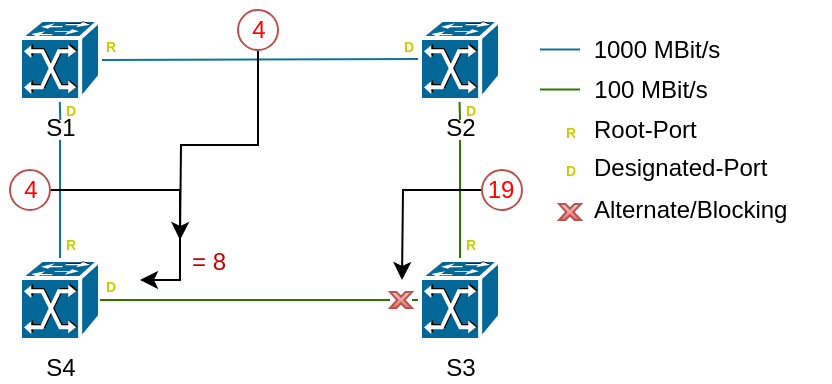 <mxfile version="26.2.15">
  <diagram name="Seite-1" id="zcQzM7zWxxE1rH9N4oyX">
    <mxGraphModel dx="460" dy="347" grid="1" gridSize="10" guides="1" tooltips="1" connect="1" arrows="1" fold="1" page="1" pageScale="1" pageWidth="827" pageHeight="1169" math="0" shadow="0">
      <root>
        <mxCell id="0" />
        <mxCell id="1" parent="0" />
        <mxCell id="eauMmy8dm-vdrQA_N5DQ-1" value="" style="endArrow=none;html=1;rounded=0;exitX=1;exitY=0.5;exitDx=0;exitDy=0;exitPerimeter=0;entryX=0;entryY=0.5;entryDx=0;entryDy=0;entryPerimeter=0;fillColor=#b1ddf0;strokeColor=#10739e;" parent="1" source="eauMmy8dm-vdrQA_N5DQ-14" edge="1">
          <mxGeometry width="50" height="50" relative="1" as="geometry">
            <mxPoint x="360" y="340" as="sourcePoint" />
            <mxPoint x="480" y="339.5" as="targetPoint" />
          </mxGeometry>
        </mxCell>
        <mxCell id="eauMmy8dm-vdrQA_N5DQ-2" value="" style="endArrow=none;html=1;rounded=0;entryX=0.5;entryY=0;entryDx=0;entryDy=0;entryPerimeter=0;fillColor=#60a917;strokeColor=#2D7600;" parent="1" target="eauMmy8dm-vdrQA_N5DQ-12" edge="1">
          <mxGeometry width="50" height="50" relative="1" as="geometry">
            <mxPoint x="500" y="380" as="sourcePoint" />
            <mxPoint x="500" y="400" as="targetPoint" />
          </mxGeometry>
        </mxCell>
        <mxCell id="eauMmy8dm-vdrQA_N5DQ-3" value="" style="endArrow=none;html=1;rounded=0;fillColor=#60a917;strokeColor=#2D7600;" parent="1" edge="1">
          <mxGeometry width="50" height="50" relative="1" as="geometry">
            <mxPoint x="499.76" y="360" as="sourcePoint" />
            <mxPoint x="500" y="370" as="targetPoint" />
          </mxGeometry>
        </mxCell>
        <mxCell id="eauMmy8dm-vdrQA_N5DQ-4" value="" style="endArrow=none;html=1;rounded=0;fillColor=#b1ddf0;strokeColor=#10739e;" parent="1" edge="1">
          <mxGeometry width="50" height="50" relative="1" as="geometry">
            <mxPoint x="299.88" y="360" as="sourcePoint" />
            <mxPoint x="300.12" y="370" as="targetPoint" />
          </mxGeometry>
        </mxCell>
        <mxCell id="eauMmy8dm-vdrQA_N5DQ-5" value="" style="endArrow=none;html=1;rounded=0;exitX=1;exitY=0.5;exitDx=0;exitDy=0;exitPerimeter=0;fillColor=#b1ddf0;strokeColor=#10739e;" parent="1" edge="1">
          <mxGeometry width="50" height="50" relative="1" as="geometry">
            <mxPoint x="540" y="334.76" as="sourcePoint" />
            <mxPoint x="560" y="334.76" as="targetPoint" />
          </mxGeometry>
        </mxCell>
        <mxCell id="eauMmy8dm-vdrQA_N5DQ-6" value="" style="endArrow=none;html=1;rounded=0;fontColor=#FFFFFF;fillColor=#60a917;strokeColor=#2D7600;" parent="1" edge="1">
          <mxGeometry width="50" height="50" relative="1" as="geometry">
            <mxPoint x="540" y="354.76" as="sourcePoint" />
            <mxPoint x="560" y="354.76" as="targetPoint" />
          </mxGeometry>
        </mxCell>
        <mxCell id="eauMmy8dm-vdrQA_N5DQ-7" value="1000 MBit/s" style="text;html=1;align=center;verticalAlign=middle;resizable=0;points=[];autosize=1;strokeColor=none;fillColor=none;" parent="1" vertex="1">
          <mxGeometry x="553" y="320" width="90" height="30" as="geometry" />
        </mxCell>
        <mxCell id="eauMmy8dm-vdrQA_N5DQ-8" value="100&lt;span style=&quot;background-color: transparent; color: light-dark(rgb(0, 0, 0), rgb(255, 255, 255));&quot;&gt;&amp;nbsp;MBit/s&lt;/span&gt;" style="text;html=1;align=center;verticalAlign=middle;resizable=0;points=[];autosize=1;strokeColor=none;fillColor=none;" parent="1" vertex="1">
          <mxGeometry x="555" y="340" width="80" height="30" as="geometry" />
        </mxCell>
        <mxCell id="eauMmy8dm-vdrQA_N5DQ-9" value="" style="endArrow=none;html=1;rounded=0;exitX=1;exitY=0.5;exitDx=0;exitDy=0;exitPerimeter=0;entryX=0;entryY=0.5;entryDx=0;entryDy=0;entryPerimeter=0;fontColor=#FFFFFF;fillColor=#60a917;strokeColor=#2D7600;" parent="1" source="eauMmy8dm-vdrQA_N5DQ-29" target="eauMmy8dm-vdrQA_N5DQ-12" edge="1">
          <mxGeometry width="50" height="50" relative="1" as="geometry">
            <mxPoint x="320" y="460" as="sourcePoint" />
            <mxPoint x="340" y="460" as="targetPoint" />
          </mxGeometry>
        </mxCell>
        <mxCell id="eauMmy8dm-vdrQA_N5DQ-10" value="" style="endArrow=none;html=1;rounded=0;entryX=0.5;entryY=0;entryDx=0;entryDy=0;entryPerimeter=0;fillColor=#b1ddf0;strokeColor=#10739e;" parent="1" target="eauMmy8dm-vdrQA_N5DQ-13" edge="1">
          <mxGeometry width="50" height="50" relative="1" as="geometry">
            <mxPoint x="300" y="380" as="sourcePoint" />
            <mxPoint x="300" y="412" as="targetPoint" />
          </mxGeometry>
        </mxCell>
        <mxCell id="eauMmy8dm-vdrQA_N5DQ-11" value="S2" style="shape=mxgraph.cisco.switches.atm_fast_gigabit_etherswitch;sketch=0;html=1;pointerEvents=1;dashed=0;fillColor=#036897;strokeColor=#ffffff;strokeWidth=2;verticalLabelPosition=bottom;verticalAlign=top;align=center;outlineConnect=0;" parent="1" vertex="1">
          <mxGeometry x="480" y="320" width="40" height="40" as="geometry" />
        </mxCell>
        <mxCell id="eauMmy8dm-vdrQA_N5DQ-12" value="S3" style="shape=mxgraph.cisco.switches.atm_fast_gigabit_etherswitch;sketch=0;html=1;pointerEvents=1;dashed=0;fillColor=#036897;strokeColor=#ffffff;strokeWidth=2;verticalLabelPosition=bottom;verticalAlign=top;align=center;outlineConnect=0;" parent="1" vertex="1">
          <mxGeometry x="480" y="440" width="40" height="40" as="geometry" />
        </mxCell>
        <mxCell id="eauMmy8dm-vdrQA_N5DQ-13" value="S4" style="shape=mxgraph.cisco.switches.atm_fast_gigabit_etherswitch;sketch=0;html=1;pointerEvents=1;dashed=0;fillColor=#036897;strokeColor=#ffffff;strokeWidth=2;verticalLabelPosition=bottom;verticalAlign=top;align=center;outlineConnect=0;" parent="1" vertex="1">
          <mxGeometry x="280" y="440" width="40" height="40" as="geometry" />
        </mxCell>
        <mxCell id="eauMmy8dm-vdrQA_N5DQ-14" value="S1" style="shape=mxgraph.cisco.switches.atm_fast_gigabit_etherswitch;sketch=0;html=1;pointerEvents=1;dashed=0;fillColor=#036897;strokeColor=#ffffff;strokeWidth=2;verticalLabelPosition=bottom;verticalAlign=top;align=center;outlineConnect=0;" parent="1" vertex="1">
          <mxGeometry x="280" y="320" width="40" height="40" as="geometry" />
        </mxCell>
        <mxCell id="eauMmy8dm-vdrQA_N5DQ-15" value="&lt;font style=&quot;color: rgb(255, 0, 0);&quot;&gt;4&lt;/font&gt;" style="text;html=1;align=center;verticalAlign=middle;resizable=0;points=[];autosize=1;strokeColor=none;fillColor=none;" parent="1" vertex="1">
          <mxGeometry x="384" y="310" width="30" height="30" as="geometry" />
        </mxCell>
        <mxCell id="eauMmy8dm-vdrQA_N5DQ-16" value="&lt;font style=&quot;color: rgb(255, 0, 0);&quot;&gt;19&lt;/font&gt;" style="text;html=1;align=center;verticalAlign=middle;resizable=0;points=[];autosize=1;strokeColor=none;fillColor=none;" parent="1" vertex="1">
          <mxGeometry x="500" y="390" width="40" height="30" as="geometry" />
        </mxCell>
        <mxCell id="eauMmy8dm-vdrQA_N5DQ-17" value="&lt;font style=&quot;color: rgb(255, 0, 0);&quot;&gt;4&lt;/font&gt;" style="text;html=1;align=center;verticalAlign=middle;resizable=0;points=[];autosize=1;strokeColor=none;fillColor=none;" parent="1" vertex="1">
          <mxGeometry x="270" y="390" width="30" height="30" as="geometry" />
        </mxCell>
        <mxCell id="eauMmy8dm-vdrQA_N5DQ-20" value="&lt;b&gt;&lt;font style=&quot;font-size: 7px; color: rgb(204, 204, 0);&quot;&gt;R&lt;/font&gt;&lt;/b&gt;" style="text;html=1;align=center;verticalAlign=middle;resizable=0;points=[];autosize=1;strokeColor=none;fillColor=none;" parent="1" vertex="1">
          <mxGeometry x="490" y="416" width="30" height="30" as="geometry" />
        </mxCell>
        <mxCell id="eauMmy8dm-vdrQA_N5DQ-22" value="&lt;b&gt;&lt;font style=&quot;font-size: 7px; color: rgb(204, 204, 0);&quot;&gt;R&lt;/font&gt;&lt;/b&gt;" style="text;html=1;align=center;verticalAlign=middle;resizable=0;points=[];autosize=1;strokeColor=none;fillColor=none;" parent="1" vertex="1">
          <mxGeometry x="310" y="317" width="30" height="30" as="geometry" />
        </mxCell>
        <mxCell id="eauMmy8dm-vdrQA_N5DQ-23" value="&lt;b&gt;&lt;font style=&quot;font-size: 7px; color: rgb(204, 204, 0);&quot;&gt;R&lt;/font&gt;&lt;/b&gt;" style="text;html=1;align=center;verticalAlign=middle;resizable=0;points=[];autosize=1;strokeColor=none;fillColor=none;" parent="1" vertex="1">
          <mxGeometry x="290" y="416" width="30" height="30" as="geometry" />
        </mxCell>
        <mxCell id="eauMmy8dm-vdrQA_N5DQ-24" value="&lt;b&gt;&lt;font style=&quot;font-size: 7px; color: rgb(204, 204, 0);&quot;&gt;D&lt;/font&gt;&lt;/b&gt;" style="text;html=1;align=center;verticalAlign=middle;resizable=0;points=[];autosize=1;strokeColor=none;fillColor=none;" parent="1" vertex="1">
          <mxGeometry x="490" y="349" width="30" height="30" as="geometry" />
        </mxCell>
        <mxCell id="eauMmy8dm-vdrQA_N5DQ-25" value="&lt;b&gt;&lt;font style=&quot;font-size: 7px; color: rgb(204, 204, 0);&quot;&gt;D&lt;/font&gt;&lt;/b&gt;" style="text;html=1;align=center;verticalAlign=middle;resizable=0;points=[];autosize=1;strokeColor=none;fillColor=none;" parent="1" vertex="1">
          <mxGeometry x="459" y="317" width="30" height="30" as="geometry" />
        </mxCell>
        <mxCell id="eauMmy8dm-vdrQA_N5DQ-27" value="&lt;b&gt;&lt;font style=&quot;font-size: 7px; color: rgb(204, 204, 0);&quot;&gt;D&lt;/font&gt;&lt;/b&gt;" style="text;html=1;align=center;verticalAlign=middle;resizable=0;points=[];autosize=1;strokeColor=none;fillColor=none;" parent="1" vertex="1">
          <mxGeometry x="310" y="437" width="30" height="30" as="geometry" />
        </mxCell>
        <mxCell id="eauMmy8dm-vdrQA_N5DQ-28" value="&lt;b&gt;&lt;font style=&quot;font-size: 7px; color: rgb(204, 204, 0);&quot;&gt;D&lt;/font&gt;&lt;/b&gt;" style="text;html=1;align=center;verticalAlign=middle;resizable=0;points=[];autosize=1;strokeColor=none;fillColor=none;" parent="1" vertex="1">
          <mxGeometry x="290" y="349" width="30" height="30" as="geometry" />
        </mxCell>
        <mxCell id="eauMmy8dm-vdrQA_N5DQ-30" value="" style="endArrow=none;html=1;rounded=0;exitX=1;exitY=0.5;exitDx=0;exitDy=0;exitPerimeter=0;entryX=0;entryY=0.5;entryDx=0;entryDy=0;entryPerimeter=0;fontColor=#FFFFFF;fillColor=#60a917;strokeColor=#2D7600;" parent="1" source="eauMmy8dm-vdrQA_N5DQ-13" target="eauMmy8dm-vdrQA_N5DQ-29" edge="1">
          <mxGeometry width="50" height="50" relative="1" as="geometry">
            <mxPoint x="320" y="460" as="sourcePoint" />
            <mxPoint x="480" y="460" as="targetPoint" />
          </mxGeometry>
        </mxCell>
        <mxCell id="eauMmy8dm-vdrQA_N5DQ-29" value="" style="verticalLabelPosition=bottom;verticalAlign=top;html=1;shape=mxgraph.basic.x;fillColor=#f8cecc;strokeColor=#b85450;gradientColor=#ea6b66;" parent="1" vertex="1">
          <mxGeometry x="465" y="456" width="11" height="8" as="geometry" />
        </mxCell>
        <mxCell id="eauMmy8dm-vdrQA_N5DQ-32" value="&lt;b&gt;&lt;font style=&quot;font-size: 7px; color: rgb(204, 204, 0);&quot;&gt;R&lt;/font&gt;&lt;/b&gt;" style="text;html=1;align=center;verticalAlign=middle;resizable=0;points=[];autosize=1;strokeColor=none;fillColor=none;" parent="1" vertex="1">
          <mxGeometry x="540" y="360" width="30" height="30" as="geometry" />
        </mxCell>
        <mxCell id="eauMmy8dm-vdrQA_N5DQ-33" value="&lt;b&gt;&lt;font style=&quot;font-size: 7px; color: rgb(204, 204, 0);&quot;&gt;D&lt;/font&gt;&lt;/b&gt;" style="text;html=1;align=center;verticalAlign=middle;resizable=0;points=[];autosize=1;strokeColor=none;fillColor=none;" parent="1" vertex="1">
          <mxGeometry x="540" y="379" width="30" height="30" as="geometry" />
        </mxCell>
        <mxCell id="eauMmy8dm-vdrQA_N5DQ-34" value="" style="verticalLabelPosition=bottom;verticalAlign=top;html=1;shape=mxgraph.basic.x;fillColor=#f8cecc;strokeColor=#b85450;gradientColor=#ea6b66;" parent="1" vertex="1">
          <mxGeometry x="549.5" y="412" width="11" height="8" as="geometry" />
        </mxCell>
        <mxCell id="eauMmy8dm-vdrQA_N5DQ-35" value="Root-Port" style="text;html=1;align=left;verticalAlign=middle;resizable=0;points=[];autosize=1;strokeColor=none;fillColor=none;" parent="1" vertex="1">
          <mxGeometry x="565" y="360" width="70" height="30" as="geometry" />
        </mxCell>
        <mxCell id="eauMmy8dm-vdrQA_N5DQ-36" value="Designated-Port" style="text;html=1;align=left;verticalAlign=middle;resizable=0;points=[];autosize=1;strokeColor=none;fillColor=none;" parent="1" vertex="1">
          <mxGeometry x="565" y="379" width="110" height="30" as="geometry" />
        </mxCell>
        <mxCell id="eauMmy8dm-vdrQA_N5DQ-38" value="Alternate/Blocking" style="text;html=1;align=left;verticalAlign=middle;resizable=0;points=[];autosize=1;strokeColor=none;fillColor=none;" parent="1" vertex="1">
          <mxGeometry x="565" y="400" width="120" height="30" as="geometry" />
        </mxCell>
        <mxCell id="EHqAJiKwD3OVjtpaswky-6" style="edgeStyle=orthogonalEdgeStyle;rounded=0;orthogonalLoop=1;jettySize=auto;html=1;exitX=0.5;exitY=1;exitDx=0;exitDy=0;" parent="1" source="EHqAJiKwD3OVjtpaswky-2" edge="1">
          <mxGeometry relative="1" as="geometry">
            <mxPoint x="360" y="430" as="targetPoint" />
          </mxGeometry>
        </mxCell>
        <mxCell id="EHqAJiKwD3OVjtpaswky-2" value="" style="ellipse;whiteSpace=wrap;html=1;fillColor=none;strokeColor=#b85450;" parent="1" vertex="1">
          <mxGeometry x="389" y="315" width="20" height="20" as="geometry" />
        </mxCell>
        <mxCell id="EHqAJiKwD3OVjtpaswky-4" style="edgeStyle=orthogonalEdgeStyle;rounded=0;orthogonalLoop=1;jettySize=auto;html=1;exitX=0;exitY=0.5;exitDx=0;exitDy=0;" parent="1" source="EHqAJiKwD3OVjtpaswky-3" edge="1">
          <mxGeometry relative="1" as="geometry">
            <mxPoint x="471" y="450" as="targetPoint" />
          </mxGeometry>
        </mxCell>
        <mxCell id="EHqAJiKwD3OVjtpaswky-5" style="edgeStyle=orthogonalEdgeStyle;rounded=0;orthogonalLoop=1;jettySize=auto;html=1;exitX=1;exitY=0.5;exitDx=0;exitDy=0;entryX=1;entryY=0.433;entryDx=0;entryDy=0;entryPerimeter=0;" parent="1" source="EHqAJiKwD3OVjtpaswky-1" target="eauMmy8dm-vdrQA_N5DQ-27" edge="1">
          <mxGeometry relative="1" as="geometry" />
        </mxCell>
        <mxCell id="EHqAJiKwD3OVjtpaswky-7" value="&lt;font style=&quot;color: rgb(204, 0, 0);&quot;&gt;= 8&lt;/font&gt;" style="text;html=1;align=center;verticalAlign=middle;resizable=0;points=[];autosize=1;strokeColor=none;fillColor=none;" parent="1" vertex="1">
          <mxGeometry x="354" y="426" width="40" height="30" as="geometry" />
        </mxCell>
        <mxCell id="EHqAJiKwD3OVjtpaswky-3" value="" style="ellipse;whiteSpace=wrap;html=1;fillColor=none;strokeColor=#b85450;" parent="1" vertex="1">
          <mxGeometry x="511" y="395" width="20" height="20" as="geometry" />
        </mxCell>
        <mxCell id="EHqAJiKwD3OVjtpaswky-1" value="" style="ellipse;whiteSpace=wrap;html=1;fillColor=none;strokeColor=#b85450;" parent="1" vertex="1">
          <mxGeometry x="275" y="395" width="20" height="20" as="geometry" />
        </mxCell>
      </root>
    </mxGraphModel>
  </diagram>
</mxfile>

